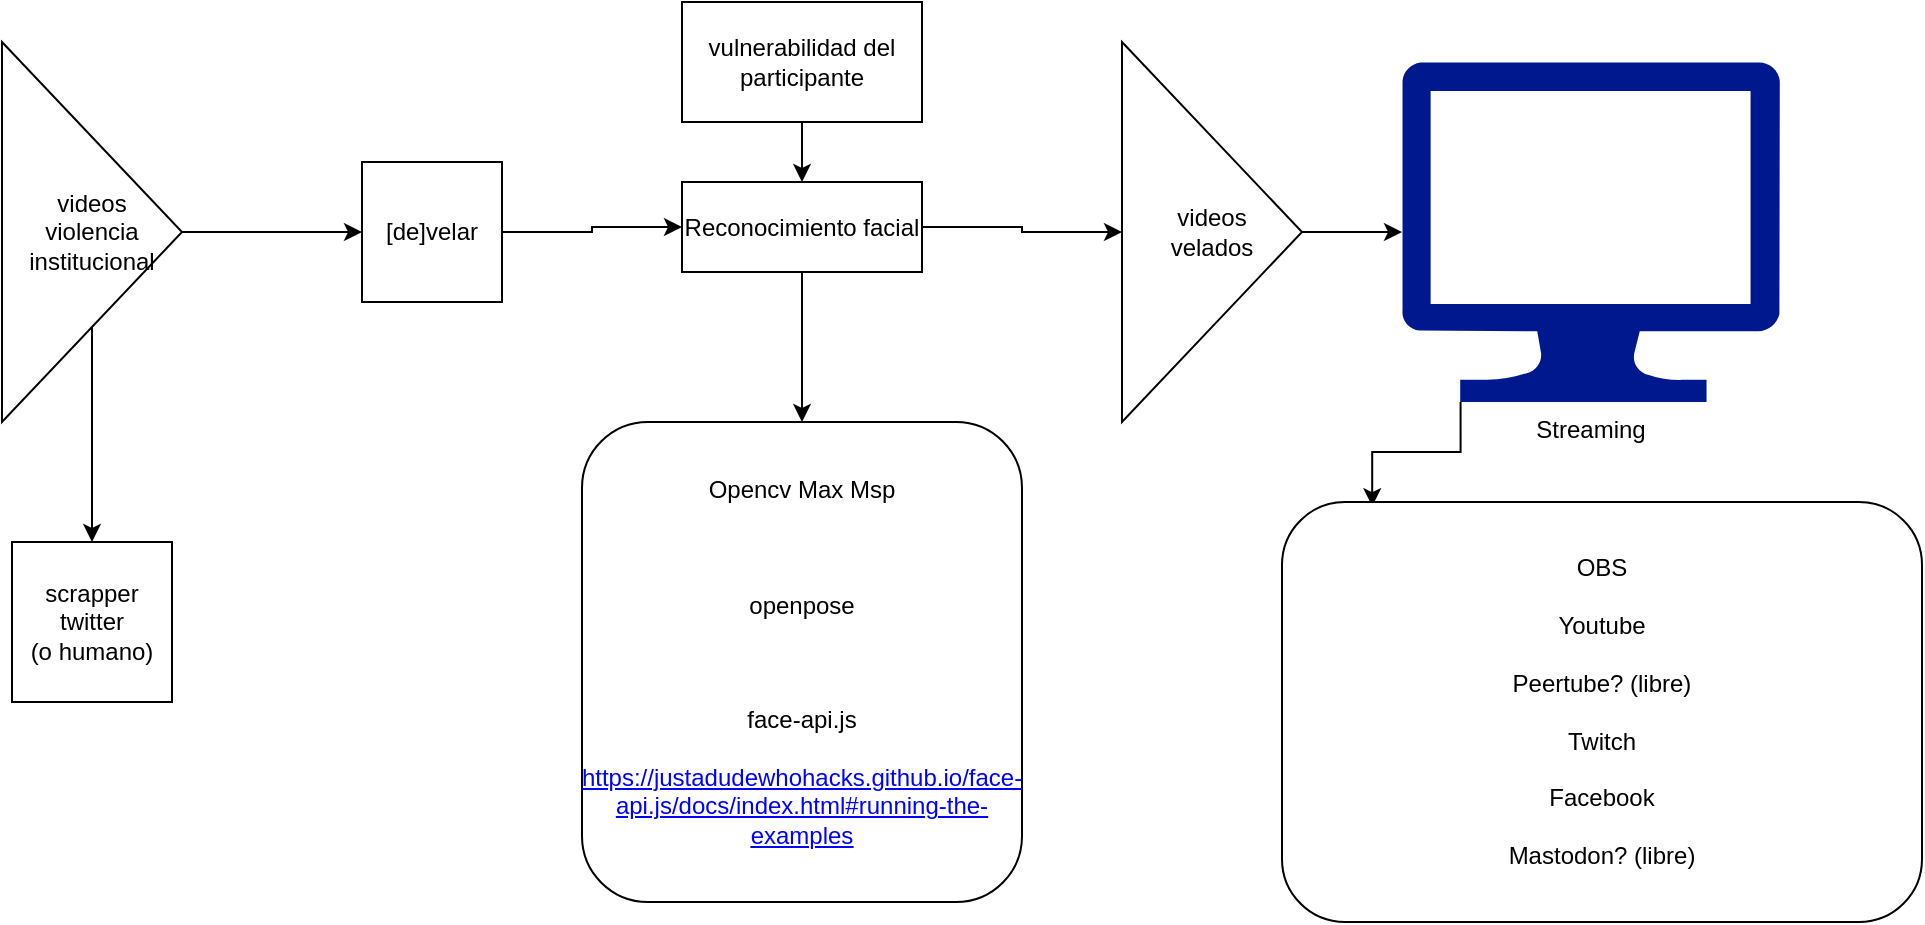 <mxfile version="13.10.8" type="github">
  <diagram id="df4LoSMx6PirMKs4pR7R" name="Page-1">
    <mxGraphModel dx="868" dy="1550" grid="1" gridSize="10" guides="1" tooltips="1" connect="1" arrows="1" fold="1" page="1" pageScale="1" pageWidth="850" pageHeight="1100" math="0" shadow="0">
      <root>
        <mxCell id="0" />
        <mxCell id="1" parent="0" />
        <mxCell id="53Ct0VY88A1SnN8FUH9h-12" style="edgeStyle=orthogonalEdgeStyle;rounded=0;orthogonalLoop=1;jettySize=auto;html=1;exitX=1;exitY=0.5;exitDx=0;exitDy=0;entryX=0;entryY=0.5;entryDx=0;entryDy=0;" parent="1" source="53Ct0VY88A1SnN8FUH9h-8" target="0yU8QN1c-Rf17GfS3aar-1" edge="1">
          <mxGeometry relative="1" as="geometry" />
        </mxCell>
        <mxCell id="53Ct0VY88A1SnN8FUH9h-8" value="[de]velar" style="whiteSpace=wrap;html=1;aspect=fixed;" parent="1" vertex="1">
          <mxGeometry x="330" y="20" width="70" height="70" as="geometry" />
        </mxCell>
        <mxCell id="53Ct0VY88A1SnN8FUH9h-11" style="edgeStyle=orthogonalEdgeStyle;rounded=0;orthogonalLoop=1;jettySize=auto;html=1;exitX=1;exitY=0.5;exitDx=0;exitDy=0;entryX=0;entryY=0.5;entryDx=0;entryDy=0;" parent="1" source="53Ct0VY88A1SnN8FUH9h-9" target="53Ct0VY88A1SnN8FUH9h-8" edge="1">
          <mxGeometry relative="1" as="geometry" />
        </mxCell>
        <mxCell id="53Ct0VY88A1SnN8FUH9h-15" style="edgeStyle=orthogonalEdgeStyle;rounded=0;orthogonalLoop=1;jettySize=auto;html=1;exitX=1;exitY=0.5;exitDx=0;exitDy=0;" parent="1" source="0yU8QN1c-Rf17GfS3aar-1" target="53Ct0VY88A1SnN8FUH9h-14" edge="1">
          <mxGeometry relative="1" as="geometry" />
        </mxCell>
        <mxCell id="53Ct0VY88A1SnN8FUH9h-19" style="edgeStyle=orthogonalEdgeStyle;rounded=0;orthogonalLoop=1;jettySize=auto;html=1;exitX=0.5;exitY=1;exitDx=0;exitDy=0;entryX=0.5;entryY=0;entryDx=0;entryDy=0;" parent="1" source="0yU8QN1c-Rf17GfS3aar-1" target="53Ct0VY88A1SnN8FUH9h-18" edge="1">
          <mxGeometry relative="1" as="geometry" />
        </mxCell>
        <mxCell id="0yU8QN1c-Rf17GfS3aar-1" value="Reconocimiento facial" style="rounded=0;whiteSpace=wrap;html=1;" parent="1" vertex="1">
          <mxGeometry x="490" y="30" width="120" height="45" as="geometry" />
        </mxCell>
        <mxCell id="53Ct0VY88A1SnN8FUH9h-16" style="edgeStyle=orthogonalEdgeStyle;rounded=0;orthogonalLoop=1;jettySize=auto;html=1;exitX=0.5;exitY=1;exitDx=0;exitDy=0;" parent="1" source="53Ct0VY88A1SnN8FUH9h-9" target="53Ct0VY88A1SnN8FUH9h-10" edge="1">
          <mxGeometry relative="1" as="geometry" />
        </mxCell>
        <mxCell id="53Ct0VY88A1SnN8FUH9h-9" value="&lt;div&gt;videos&lt;/div&gt;&lt;div&gt;violencia institucional&lt;br&gt;&lt;/div&gt;" style="triangle;whiteSpace=wrap;html=1;" parent="1" vertex="1">
          <mxGeometry x="150" y="-40" width="90" height="190" as="geometry" />
        </mxCell>
        <mxCell id="53Ct0VY88A1SnN8FUH9h-10" value="&lt;div&gt;scrapper twitter&lt;/div&gt;&lt;div&gt;(o humano)&lt;br&gt;&lt;/div&gt;" style="whiteSpace=wrap;html=1;aspect=fixed;" parent="1" vertex="1">
          <mxGeometry x="155" y="210" width="80" height="80" as="geometry" />
        </mxCell>
        <mxCell id="53Ct0VY88A1SnN8FUH9h-24" style="edgeStyle=orthogonalEdgeStyle;rounded=0;orthogonalLoop=1;jettySize=auto;html=1;exitX=1;exitY=0.5;exitDx=0;exitDy=0;entryX=0;entryY=0.5;entryDx=0;entryDy=0;entryPerimeter=0;" parent="1" source="53Ct0VY88A1SnN8FUH9h-14" target="53Ct0VY88A1SnN8FUH9h-23" edge="1">
          <mxGeometry relative="1" as="geometry" />
        </mxCell>
        <mxCell id="53Ct0VY88A1SnN8FUH9h-14" value="&lt;div&gt;videos&lt;/div&gt;&lt;div&gt;velados&lt;br&gt;&lt;/div&gt;" style="triangle;whiteSpace=wrap;html=1;" parent="1" vertex="1">
          <mxGeometry x="710" y="-40" width="90" height="190" as="geometry" />
        </mxCell>
        <mxCell id="53Ct0VY88A1SnN8FUH9h-18" value="&lt;div&gt;Opencv Max Msp&lt;br&gt;&lt;/div&gt;&lt;div&gt;&lt;br&gt;&lt;/div&gt;&lt;div&gt;&lt;br&gt;&lt;/div&gt;&lt;div&gt;&lt;br&gt;&lt;/div&gt;&lt;div&gt;openpose&lt;/div&gt;&lt;div&gt;&lt;br&gt;&lt;/div&gt;&lt;div&gt;&lt;br&gt;&lt;/div&gt;&lt;div&gt;&lt;br&gt;&lt;/div&gt;&lt;div&gt;face-api.js&lt;/div&gt;&lt;div&gt;&lt;br&gt;&lt;/div&gt;&lt;p style=&quot;margin-top: 0px ; margin-bottom: 0px ; margin-left: 0px ; margin-right: 0px ; text-indent: 0px&quot;&gt;&lt;a href=&quot;https://justadudewhohacks.github.io/face-api.js/docs/index.html#running-the-examples&quot;&gt;&lt;span style=&quot;text-decoration: underline ; color: #0000ff&quot;&gt;https://justadudewhohacks.github.io/face-api.js/docs/index.html#running-the-examples&lt;/span&gt;&lt;/a&gt; &lt;/p&gt;" style="rounded=1;whiteSpace=wrap;html=1;" parent="1" vertex="1">
          <mxGeometry x="440" y="150" width="220" height="240" as="geometry" />
        </mxCell>
        <mxCell id="53Ct0VY88A1SnN8FUH9h-26" style="edgeStyle=orthogonalEdgeStyle;rounded=0;orthogonalLoop=1;jettySize=auto;html=1;exitX=0.155;exitY=1;exitDx=0;exitDy=0;exitPerimeter=0;entryX=0.141;entryY=0.01;entryDx=0;entryDy=0;entryPerimeter=0;" parent="1" source="53Ct0VY88A1SnN8FUH9h-23" target="53Ct0VY88A1SnN8FUH9h-25" edge="1">
          <mxGeometry relative="1" as="geometry" />
        </mxCell>
        <mxCell id="53Ct0VY88A1SnN8FUH9h-23" value="Streaming" style="aspect=fixed;pointerEvents=1;shadow=0;dashed=0;html=1;strokeColor=none;labelPosition=center;verticalLabelPosition=bottom;verticalAlign=top;align=center;fillColor=#00188D;shape=mxgraph.azure.computer" parent="1" vertex="1">
          <mxGeometry x="850" y="-30" width="188.89" height="170" as="geometry" />
        </mxCell>
        <mxCell id="53Ct0VY88A1SnN8FUH9h-25" value="&lt;div&gt;OBS &lt;br&gt;&lt;/div&gt;&lt;div&gt;&lt;br&gt;&lt;/div&gt;&lt;div&gt;Youtube&lt;/div&gt;&lt;div&gt;&lt;br&gt;&lt;/div&gt;&lt;div&gt;Peertube? (libre)&lt;br&gt;&lt;/div&gt;&lt;div&gt;&lt;br&gt;&lt;/div&gt;&lt;div&gt;Twitch&lt;/div&gt;&lt;div&gt;&lt;br&gt;&lt;/div&gt;&lt;div&gt;Facebook&lt;/div&gt;&lt;div&gt;&lt;br&gt;&lt;/div&gt;&lt;div&gt;Mastodon? (libre)&lt;br&gt;&lt;/div&gt;" style="rounded=1;whiteSpace=wrap;html=1;" parent="1" vertex="1">
          <mxGeometry x="790" y="190" width="320" height="210" as="geometry" />
        </mxCell>
        <mxCell id="4-Iec578KEl6bS0YxzSe-2" value="" style="edgeStyle=orthogonalEdgeStyle;rounded=0;orthogonalLoop=1;jettySize=auto;html=1;" edge="1" parent="1" source="4-Iec578KEl6bS0YxzSe-1" target="0yU8QN1c-Rf17GfS3aar-1">
          <mxGeometry relative="1" as="geometry" />
        </mxCell>
        <mxCell id="4-Iec578KEl6bS0YxzSe-1" value="vulnerabilidad del participante" style="rounded=0;whiteSpace=wrap;html=1;" vertex="1" parent="1">
          <mxGeometry x="490" y="-60" width="120" height="60" as="geometry" />
        </mxCell>
      </root>
    </mxGraphModel>
  </diagram>
</mxfile>
